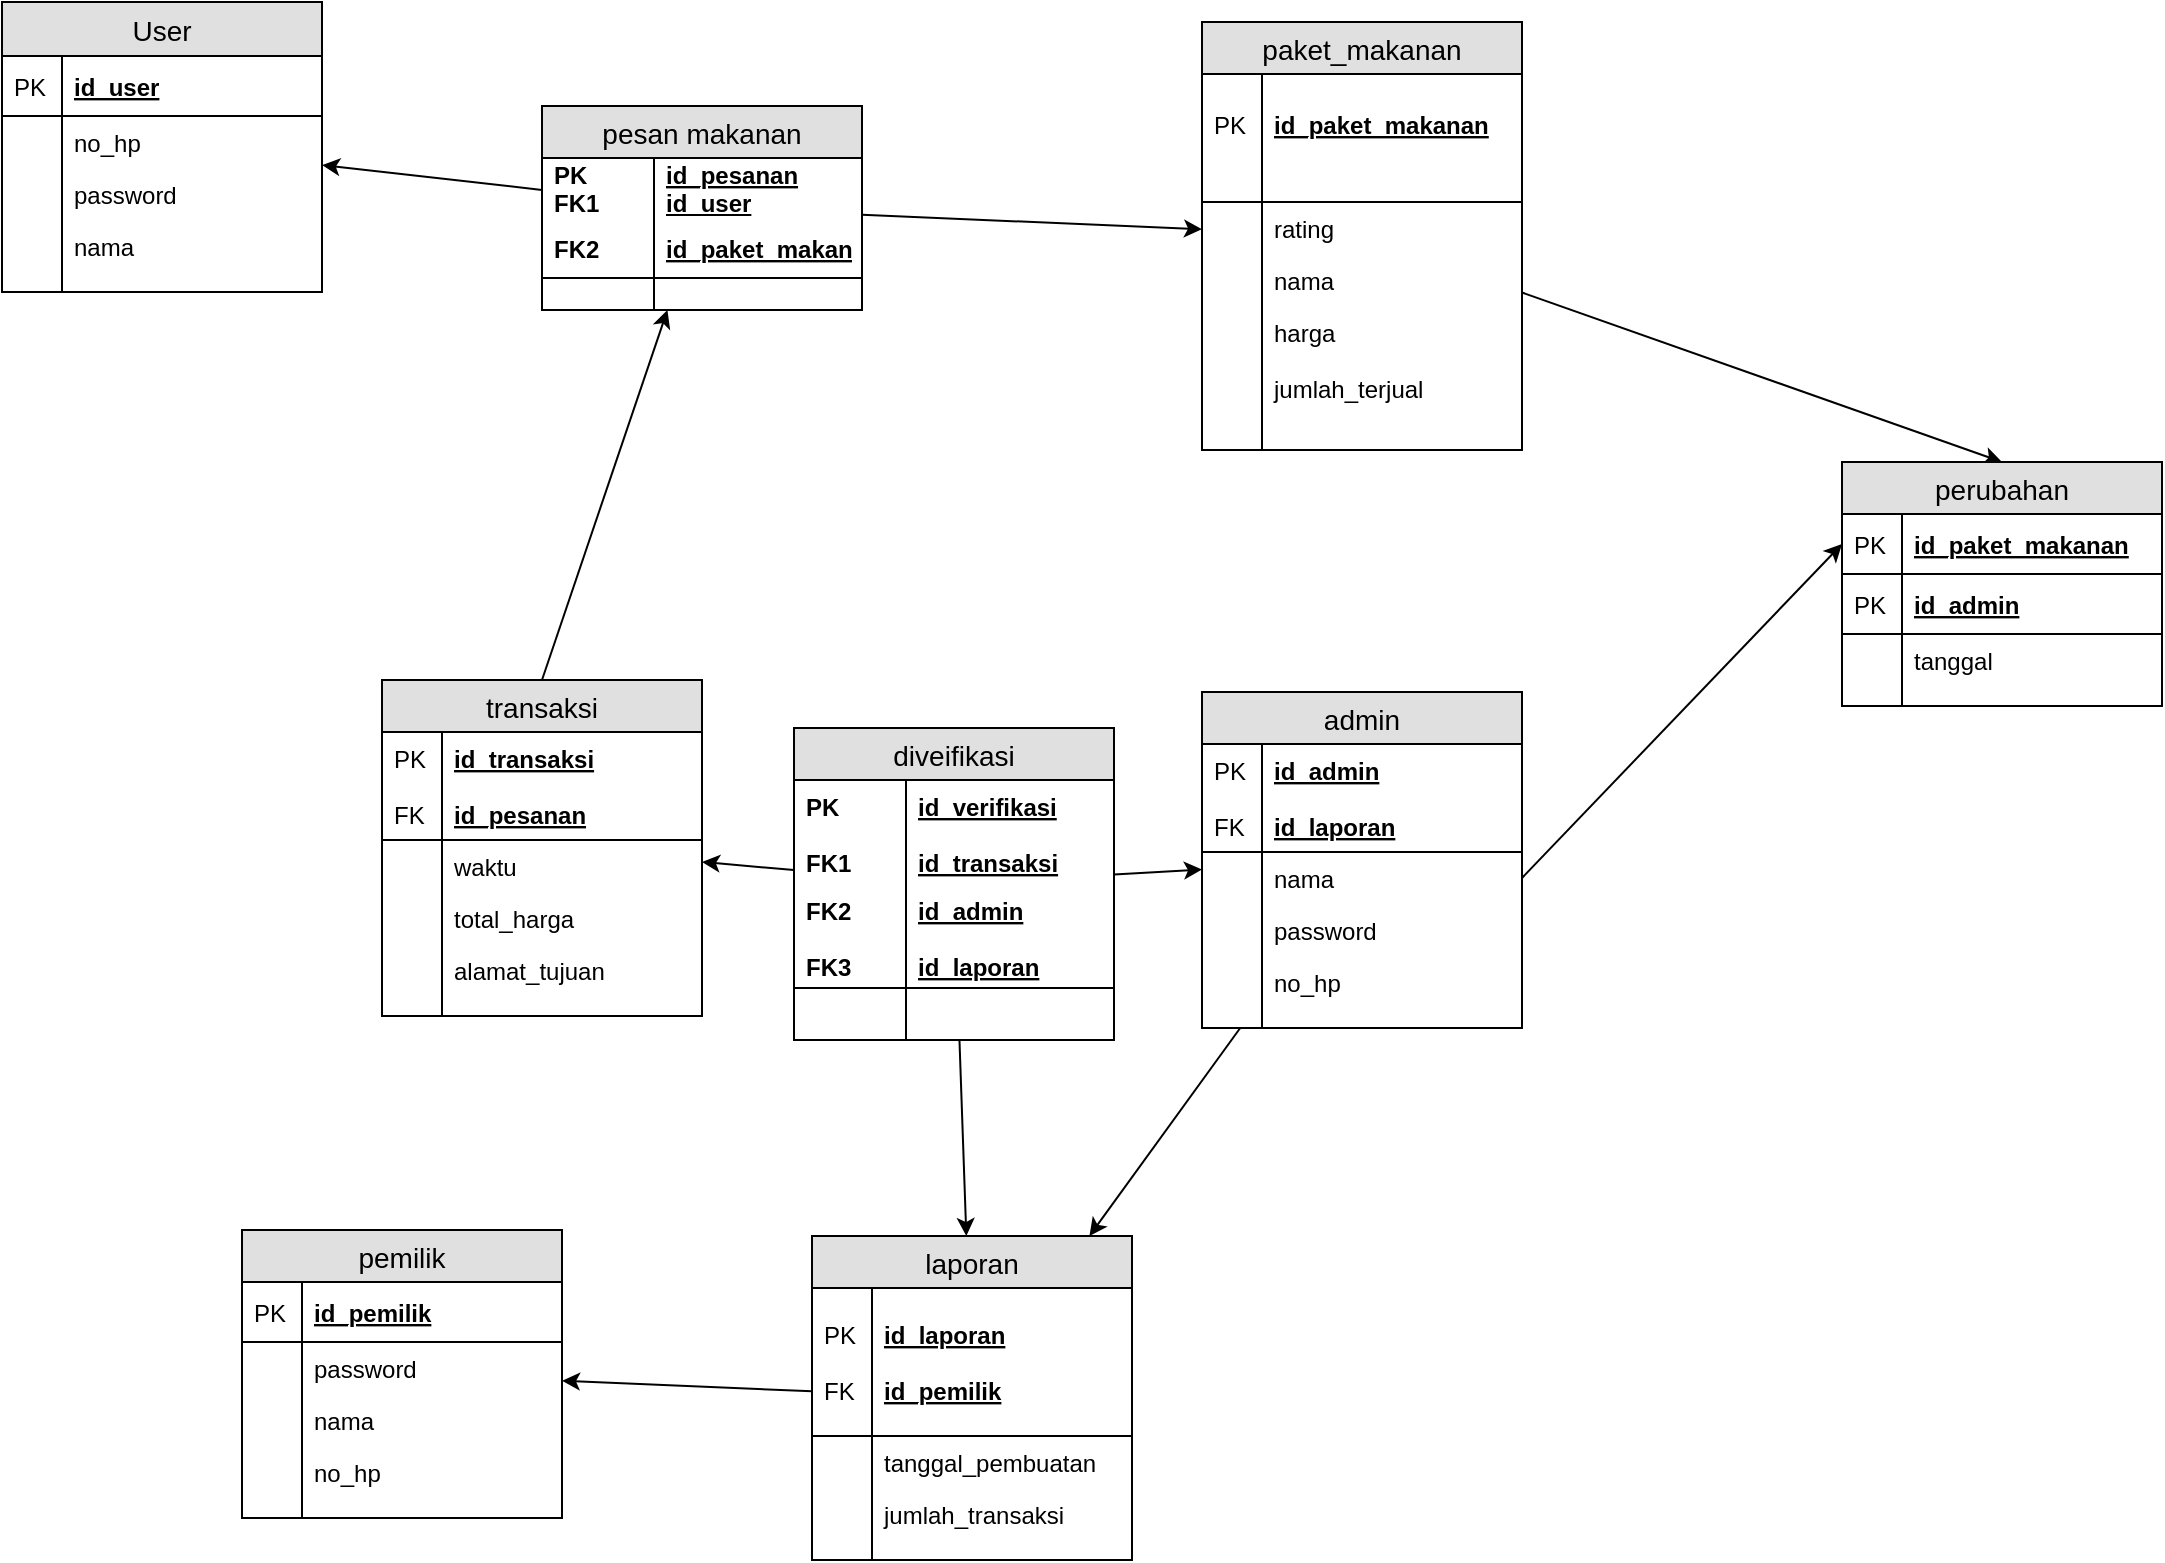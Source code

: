 <mxfile pages="1" version="11.2.3" type="github"><diagram id="24BcEpNHTF1nPLU6-e1_" name="Page-1"><mxGraphModel dx="1662" dy="764" grid="1" gridSize="10" guides="1" tooltips="1" connect="1" arrows="1" fold="1" page="1" pageScale="1" pageWidth="850" pageHeight="1100" math="0" shadow="0"><root><mxCell id="0"/><mxCell id="1" parent="0"/><mxCell id="-14uJ6gHCm7Ei4w43kcx-2" value="User" style="swimlane;fontStyle=0;childLayout=stackLayout;horizontal=1;startSize=27;fillColor=#e0e0e0;horizontalStack=0;resizeParent=1;resizeParentMax=0;resizeLast=0;collapsible=1;marginBottom=0;swimlaneFillColor=#ffffff;align=center;fontSize=14;" parent="1" vertex="1"><mxGeometry x="20" y="120" width="160" height="145" as="geometry"/></mxCell><mxCell id="-14uJ6gHCm7Ei4w43kcx-3" value="id_user" style="shape=partialRectangle;top=0;left=0;right=0;bottom=1;align=left;verticalAlign=middle;fillColor=none;spacingLeft=34;spacingRight=4;overflow=hidden;rotatable=0;points=[[0,0.5],[1,0.5]];portConstraint=eastwest;dropTarget=0;fontStyle=5;fontSize=12;" parent="-14uJ6gHCm7Ei4w43kcx-2" vertex="1"><mxGeometry y="27" width="160" height="30" as="geometry"/></mxCell><mxCell id="-14uJ6gHCm7Ei4w43kcx-4" value="PK" style="shape=partialRectangle;top=0;left=0;bottom=0;fillColor=none;align=left;verticalAlign=middle;spacingLeft=4;spacingRight=4;overflow=hidden;rotatable=0;points=[];portConstraint=eastwest;part=1;fontSize=12;" parent="-14uJ6gHCm7Ei4w43kcx-3" vertex="1" connectable="0"><mxGeometry width="30" height="30" as="geometry"/></mxCell><mxCell id="-14uJ6gHCm7Ei4w43kcx-5" value="no_hp" style="shape=partialRectangle;top=0;left=0;right=0;bottom=0;align=left;verticalAlign=top;fillColor=none;spacingLeft=34;spacingRight=4;overflow=hidden;rotatable=0;points=[[0,0.5],[1,0.5]];portConstraint=eastwest;dropTarget=0;fontSize=12;" parent="-14uJ6gHCm7Ei4w43kcx-2" vertex="1"><mxGeometry y="57" width="160" height="26" as="geometry"/></mxCell><mxCell id="-14uJ6gHCm7Ei4w43kcx-6" value="" style="shape=partialRectangle;top=0;left=0;bottom=0;fillColor=none;align=left;verticalAlign=top;spacingLeft=4;spacingRight=4;overflow=hidden;rotatable=0;points=[];portConstraint=eastwest;part=1;fontSize=12;" parent="-14uJ6gHCm7Ei4w43kcx-5" vertex="1" connectable="0"><mxGeometry width="30" height="26" as="geometry"/></mxCell><mxCell id="-14uJ6gHCm7Ei4w43kcx-7" value="password" style="shape=partialRectangle;top=0;left=0;right=0;bottom=0;align=left;verticalAlign=top;fillColor=none;spacingLeft=34;spacingRight=4;overflow=hidden;rotatable=0;points=[[0,0.5],[1,0.5]];portConstraint=eastwest;dropTarget=0;fontSize=12;" parent="-14uJ6gHCm7Ei4w43kcx-2" vertex="1"><mxGeometry y="83" width="160" height="26" as="geometry"/></mxCell><mxCell id="-14uJ6gHCm7Ei4w43kcx-8" value="" style="shape=partialRectangle;top=0;left=0;bottom=0;fillColor=none;align=left;verticalAlign=top;spacingLeft=4;spacingRight=4;overflow=hidden;rotatable=0;points=[];portConstraint=eastwest;part=1;fontSize=12;" parent="-14uJ6gHCm7Ei4w43kcx-7" vertex="1" connectable="0"><mxGeometry width="30" height="26" as="geometry"/></mxCell><mxCell id="-14uJ6gHCm7Ei4w43kcx-9" value="nama" style="shape=partialRectangle;top=0;left=0;right=0;bottom=0;align=left;verticalAlign=top;fillColor=none;spacingLeft=34;spacingRight=4;overflow=hidden;rotatable=0;points=[[0,0.5],[1,0.5]];portConstraint=eastwest;dropTarget=0;fontSize=12;" parent="-14uJ6gHCm7Ei4w43kcx-2" vertex="1"><mxGeometry y="109" width="160" height="26" as="geometry"/></mxCell><mxCell id="-14uJ6gHCm7Ei4w43kcx-10" value="" style="shape=partialRectangle;top=0;left=0;bottom=0;fillColor=none;align=left;verticalAlign=top;spacingLeft=4;spacingRight=4;overflow=hidden;rotatable=0;points=[];portConstraint=eastwest;part=1;fontSize=12;" parent="-14uJ6gHCm7Ei4w43kcx-9" vertex="1" connectable="0"><mxGeometry width="30" height="26" as="geometry"/></mxCell><mxCell id="-14uJ6gHCm7Ei4w43kcx-11" value="" style="shape=partialRectangle;top=0;left=0;right=0;bottom=0;align=left;verticalAlign=top;fillColor=none;spacingLeft=34;spacingRight=4;overflow=hidden;rotatable=0;points=[[0,0.5],[1,0.5]];portConstraint=eastwest;dropTarget=0;fontSize=12;" parent="-14uJ6gHCm7Ei4w43kcx-2" vertex="1"><mxGeometry y="135" width="160" height="10" as="geometry"/></mxCell><mxCell id="-14uJ6gHCm7Ei4w43kcx-12" value="" style="shape=partialRectangle;top=0;left=0;bottom=0;fillColor=none;align=left;verticalAlign=top;spacingLeft=4;spacingRight=4;overflow=hidden;rotatable=0;points=[];portConstraint=eastwest;part=1;fontSize=12;" parent="-14uJ6gHCm7Ei4w43kcx-11" vertex="1" connectable="0"><mxGeometry width="30" height="10" as="geometry"/></mxCell><mxCell id="-14uJ6gHCm7Ei4w43kcx-13" value="pesan makanan" style="swimlane;fontStyle=0;childLayout=stackLayout;horizontal=1;startSize=26;fillColor=#e0e0e0;horizontalStack=0;resizeParent=1;resizeParentMax=0;resizeLast=0;collapsible=1;marginBottom=0;swimlaneFillColor=#ffffff;align=center;fontSize=14;" parent="1" vertex="1"><mxGeometry x="290" y="172" width="160" height="102" as="geometry"/></mxCell><mxCell id="-14uJ6gHCm7Ei4w43kcx-14" value="id_pesanan&#10;id_user" style="shape=partialRectangle;top=0;left=0;right=0;bottom=0;align=left;verticalAlign=middle;fillColor=none;spacingLeft=60;spacingRight=4;overflow=hidden;rotatable=0;points=[[0,0.5],[1,0.5]];portConstraint=eastwest;dropTarget=0;fontStyle=5;fontSize=12;" parent="-14uJ6gHCm7Ei4w43kcx-13" vertex="1"><mxGeometry y="26" width="160" height="30" as="geometry"/></mxCell><mxCell id="-14uJ6gHCm7Ei4w43kcx-15" value="PK&#10;FK1" style="shape=partialRectangle;fontStyle=1;top=0;left=0;bottom=0;fillColor=none;align=left;verticalAlign=middle;spacingLeft=4;spacingRight=4;overflow=hidden;rotatable=0;points=[];portConstraint=eastwest;part=1;fontSize=12;" parent="-14uJ6gHCm7Ei4w43kcx-14" vertex="1" connectable="0"><mxGeometry width="56" height="30" as="geometry"/></mxCell><mxCell id="-14uJ6gHCm7Ei4w43kcx-16" value="id_paket_makanan" style="shape=partialRectangle;top=0;left=0;right=0;bottom=1;align=left;verticalAlign=middle;fillColor=none;spacingLeft=60;spacingRight=4;overflow=hidden;rotatable=0;points=[[0,0.5],[1,0.5]];portConstraint=eastwest;dropTarget=0;fontStyle=5;fontSize=12;" parent="-14uJ6gHCm7Ei4w43kcx-13" vertex="1"><mxGeometry y="56" width="160" height="30" as="geometry"/></mxCell><mxCell id="-14uJ6gHCm7Ei4w43kcx-17" value="FK2" style="shape=partialRectangle;fontStyle=1;top=0;left=0;bottom=0;fillColor=none;align=left;verticalAlign=middle;spacingLeft=4;spacingRight=4;overflow=hidden;rotatable=0;points=[];portConstraint=eastwest;part=1;fontSize=12;" parent="-14uJ6gHCm7Ei4w43kcx-16" vertex="1" connectable="0"><mxGeometry width="56" height="30" as="geometry"/></mxCell><mxCell id="-14uJ6gHCm7Ei4w43kcx-18" value="" style="shape=partialRectangle;top=0;left=0;right=0;bottom=0;align=left;verticalAlign=top;fillColor=none;spacingLeft=60;spacingRight=4;overflow=hidden;rotatable=0;points=[[0,0.5],[1,0.5]];portConstraint=eastwest;dropTarget=0;fontSize=12;" parent="-14uJ6gHCm7Ei4w43kcx-13" vertex="1"><mxGeometry y="86" width="160" height="16" as="geometry"/></mxCell><mxCell id="-14uJ6gHCm7Ei4w43kcx-19" value="" style="shape=partialRectangle;top=0;left=0;bottom=0;fillColor=none;align=left;verticalAlign=top;spacingLeft=4;spacingRight=4;overflow=hidden;rotatable=0;points=[];portConstraint=eastwest;part=1;fontSize=12;" parent="-14uJ6gHCm7Ei4w43kcx-18" vertex="1" connectable="0"><mxGeometry width="56" height="16" as="geometry"/></mxCell><mxCell id="-14uJ6gHCm7Ei4w43kcx-24" value="paket_makanan" style="swimlane;fontStyle=0;childLayout=stackLayout;horizontal=1;startSize=26;fillColor=#e0e0e0;horizontalStack=0;resizeParent=1;resizeParentMax=0;resizeLast=0;collapsible=1;marginBottom=0;swimlaneFillColor=#ffffff;align=center;fontSize=14;" parent="1" vertex="1"><mxGeometry x="620" y="130" width="160" height="214" as="geometry"/></mxCell><mxCell id="-14uJ6gHCm7Ei4w43kcx-25" value="id_paket_makanan&#10;" style="shape=partialRectangle;top=0;left=0;right=0;bottom=1;align=left;verticalAlign=middle;fillColor=none;spacingLeft=34;spacingRight=4;overflow=hidden;rotatable=0;points=[[0,0.5],[1,0.5]];portConstraint=eastwest;dropTarget=0;fontStyle=5;fontSize=12;" parent="-14uJ6gHCm7Ei4w43kcx-24" vertex="1"><mxGeometry y="26" width="160" height="64" as="geometry"/></mxCell><mxCell id="-14uJ6gHCm7Ei4w43kcx-26" value="PK&#10;" style="shape=partialRectangle;top=0;left=0;bottom=0;fillColor=none;align=left;verticalAlign=middle;spacingLeft=4;spacingRight=4;overflow=hidden;rotatable=0;points=[];portConstraint=eastwest;part=1;fontSize=12;" parent="-14uJ6gHCm7Ei4w43kcx-25" vertex="1" connectable="0"><mxGeometry width="30" height="64" as="geometry"/></mxCell><mxCell id="-14uJ6gHCm7Ei4w43kcx-27" value="rating" style="shape=partialRectangle;top=0;left=0;right=0;bottom=0;align=left;verticalAlign=top;fillColor=none;spacingLeft=34;spacingRight=4;overflow=hidden;rotatable=0;points=[[0,0.5],[1,0.5]];portConstraint=eastwest;dropTarget=0;fontSize=12;" parent="-14uJ6gHCm7Ei4w43kcx-24" vertex="1"><mxGeometry y="90" width="160" height="26" as="geometry"/></mxCell><mxCell id="-14uJ6gHCm7Ei4w43kcx-28" value="" style="shape=partialRectangle;top=0;left=0;bottom=0;fillColor=none;align=left;verticalAlign=top;spacingLeft=4;spacingRight=4;overflow=hidden;rotatable=0;points=[];portConstraint=eastwest;part=1;fontSize=12;" parent="-14uJ6gHCm7Ei4w43kcx-27" vertex="1" connectable="0"><mxGeometry width="30" height="26" as="geometry"/></mxCell><mxCell id="-14uJ6gHCm7Ei4w43kcx-29" value="nama" style="shape=partialRectangle;top=0;left=0;right=0;bottom=0;align=left;verticalAlign=top;fillColor=none;spacingLeft=34;spacingRight=4;overflow=hidden;rotatable=0;points=[[0,0.5],[1,0.5]];portConstraint=eastwest;dropTarget=0;fontSize=12;" parent="-14uJ6gHCm7Ei4w43kcx-24" vertex="1"><mxGeometry y="116" width="160" height="26" as="geometry"/></mxCell><mxCell id="-14uJ6gHCm7Ei4w43kcx-30" value="" style="shape=partialRectangle;top=0;left=0;bottom=0;fillColor=none;align=left;verticalAlign=top;spacingLeft=4;spacingRight=4;overflow=hidden;rotatable=0;points=[];portConstraint=eastwest;part=1;fontSize=12;" parent="-14uJ6gHCm7Ei4w43kcx-29" vertex="1" connectable="0"><mxGeometry width="30" height="26" as="geometry"/></mxCell><mxCell id="-14uJ6gHCm7Ei4w43kcx-31" value="harga&#10;&#10;jumlah_terjual" style="shape=partialRectangle;top=0;left=0;right=0;bottom=0;align=left;verticalAlign=top;fillColor=none;spacingLeft=34;spacingRight=4;overflow=hidden;rotatable=0;points=[[0,0.5],[1,0.5]];portConstraint=eastwest;dropTarget=0;fontSize=12;" parent="-14uJ6gHCm7Ei4w43kcx-24" vertex="1"><mxGeometry y="142" width="160" height="62" as="geometry"/></mxCell><mxCell id="-14uJ6gHCm7Ei4w43kcx-32" value="" style="shape=partialRectangle;top=0;left=0;bottom=0;fillColor=none;align=left;verticalAlign=top;spacingLeft=4;spacingRight=4;overflow=hidden;rotatable=0;points=[];portConstraint=eastwest;part=1;fontSize=12;" parent="-14uJ6gHCm7Ei4w43kcx-31" vertex="1" connectable="0"><mxGeometry width="30" height="62" as="geometry"/></mxCell><mxCell id="-14uJ6gHCm7Ei4w43kcx-33" value="" style="shape=partialRectangle;top=0;left=0;right=0;bottom=0;align=left;verticalAlign=top;fillColor=none;spacingLeft=34;spacingRight=4;overflow=hidden;rotatable=0;points=[[0,0.5],[1,0.5]];portConstraint=eastwest;dropTarget=0;fontSize=12;" parent="-14uJ6gHCm7Ei4w43kcx-24" vertex="1"><mxGeometry y="204" width="160" height="10" as="geometry"/></mxCell><mxCell id="-14uJ6gHCm7Ei4w43kcx-34" value="" style="shape=partialRectangle;top=0;left=0;bottom=0;fillColor=none;align=left;verticalAlign=top;spacingLeft=4;spacingRight=4;overflow=hidden;rotatable=0;points=[];portConstraint=eastwest;part=1;fontSize=12;" parent="-14uJ6gHCm7Ei4w43kcx-33" vertex="1" connectable="0"><mxGeometry width="30" height="10" as="geometry"/></mxCell><mxCell id="-14uJ6gHCm7Ei4w43kcx-37" value="" style="endArrow=classic;html=1;" parent="1" source="-14uJ6gHCm7Ei4w43kcx-13" target="-14uJ6gHCm7Ei4w43kcx-2" edge="1"><mxGeometry width="50" height="50" relative="1" as="geometry"><mxPoint x="20" y="390" as="sourcePoint"/><mxPoint x="70" y="340" as="targetPoint"/></mxGeometry></mxCell><mxCell id="-14uJ6gHCm7Ei4w43kcx-38" value="" style="endArrow=classic;html=1;" parent="1" source="-14uJ6gHCm7Ei4w43kcx-13" target="-14uJ6gHCm7Ei4w43kcx-24" edge="1"><mxGeometry width="50" height="50" relative="1" as="geometry"><mxPoint x="440" y="370" as="sourcePoint"/><mxPoint x="490" y="320" as="targetPoint"/></mxGeometry></mxCell><mxCell id="-14uJ6gHCm7Ei4w43kcx-39" value="transaksi" style="swimlane;fontStyle=0;childLayout=stackLayout;horizontal=1;startSize=26;fillColor=#e0e0e0;horizontalStack=0;resizeParent=1;resizeParentMax=0;resizeLast=0;collapsible=1;marginBottom=0;swimlaneFillColor=#ffffff;align=center;fontSize=14;" parent="1" vertex="1"><mxGeometry x="210" y="459" width="160" height="168" as="geometry"/></mxCell><mxCell id="-14uJ6gHCm7Ei4w43kcx-40" value="id_transaksi&#10;&#10;id_pesanan" style="shape=partialRectangle;top=0;left=0;right=0;bottom=1;align=left;verticalAlign=middle;fillColor=none;spacingLeft=34;spacingRight=4;overflow=hidden;rotatable=0;points=[[0,0.5],[1,0.5]];portConstraint=eastwest;dropTarget=0;fontStyle=5;fontSize=12;" parent="-14uJ6gHCm7Ei4w43kcx-39" vertex="1"><mxGeometry y="26" width="160" height="54" as="geometry"/></mxCell><mxCell id="-14uJ6gHCm7Ei4w43kcx-41" value="PK&#10;&#10;FK" style="shape=partialRectangle;top=0;left=0;bottom=0;fillColor=none;align=left;verticalAlign=middle;spacingLeft=4;spacingRight=4;overflow=hidden;rotatable=0;points=[];portConstraint=eastwest;part=1;fontSize=12;" parent="-14uJ6gHCm7Ei4w43kcx-40" vertex="1" connectable="0"><mxGeometry width="30" height="54" as="geometry"/></mxCell><mxCell id="-14uJ6gHCm7Ei4w43kcx-42" value="waktu" style="shape=partialRectangle;top=0;left=0;right=0;bottom=0;align=left;verticalAlign=top;fillColor=none;spacingLeft=34;spacingRight=4;overflow=hidden;rotatable=0;points=[[0,0.5],[1,0.5]];portConstraint=eastwest;dropTarget=0;fontSize=12;" parent="-14uJ6gHCm7Ei4w43kcx-39" vertex="1"><mxGeometry y="80" width="160" height="26" as="geometry"/></mxCell><mxCell id="-14uJ6gHCm7Ei4w43kcx-43" value="" style="shape=partialRectangle;top=0;left=0;bottom=0;fillColor=none;align=left;verticalAlign=top;spacingLeft=4;spacingRight=4;overflow=hidden;rotatable=0;points=[];portConstraint=eastwest;part=1;fontSize=12;" parent="-14uJ6gHCm7Ei4w43kcx-42" vertex="1" connectable="0"><mxGeometry width="30" height="26" as="geometry"/></mxCell><mxCell id="-14uJ6gHCm7Ei4w43kcx-44" value="total_harga" style="shape=partialRectangle;top=0;left=0;right=0;bottom=0;align=left;verticalAlign=top;fillColor=none;spacingLeft=34;spacingRight=4;overflow=hidden;rotatable=0;points=[[0,0.5],[1,0.5]];portConstraint=eastwest;dropTarget=0;fontSize=12;" parent="-14uJ6gHCm7Ei4w43kcx-39" vertex="1"><mxGeometry y="106" width="160" height="26" as="geometry"/></mxCell><mxCell id="-14uJ6gHCm7Ei4w43kcx-45" value="" style="shape=partialRectangle;top=0;left=0;bottom=0;fillColor=none;align=left;verticalAlign=top;spacingLeft=4;spacingRight=4;overflow=hidden;rotatable=0;points=[];portConstraint=eastwest;part=1;fontSize=12;" parent="-14uJ6gHCm7Ei4w43kcx-44" vertex="1" connectable="0"><mxGeometry width="30" height="26" as="geometry"/></mxCell><mxCell id="-14uJ6gHCm7Ei4w43kcx-46" value="alamat_tujuan" style="shape=partialRectangle;top=0;left=0;right=0;bottom=0;align=left;verticalAlign=top;fillColor=none;spacingLeft=34;spacingRight=4;overflow=hidden;rotatable=0;points=[[0,0.5],[1,0.5]];portConstraint=eastwest;dropTarget=0;fontSize=12;" parent="-14uJ6gHCm7Ei4w43kcx-39" vertex="1"><mxGeometry y="132" width="160" height="26" as="geometry"/></mxCell><mxCell id="-14uJ6gHCm7Ei4w43kcx-47" value="" style="shape=partialRectangle;top=0;left=0;bottom=0;fillColor=none;align=left;verticalAlign=top;spacingLeft=4;spacingRight=4;overflow=hidden;rotatable=0;points=[];portConstraint=eastwest;part=1;fontSize=12;" parent="-14uJ6gHCm7Ei4w43kcx-46" vertex="1" connectable="0"><mxGeometry width="30" height="26" as="geometry"/></mxCell><mxCell id="-14uJ6gHCm7Ei4w43kcx-48" value="" style="shape=partialRectangle;top=0;left=0;right=0;bottom=0;align=left;verticalAlign=top;fillColor=none;spacingLeft=34;spacingRight=4;overflow=hidden;rotatable=0;points=[[0,0.5],[1,0.5]];portConstraint=eastwest;dropTarget=0;fontSize=12;" parent="-14uJ6gHCm7Ei4w43kcx-39" vertex="1"><mxGeometry y="158" width="160" height="10" as="geometry"/></mxCell><mxCell id="-14uJ6gHCm7Ei4w43kcx-49" value="" style="shape=partialRectangle;top=0;left=0;bottom=0;fillColor=none;align=left;verticalAlign=top;spacingLeft=4;spacingRight=4;overflow=hidden;rotatable=0;points=[];portConstraint=eastwest;part=1;fontSize=12;" parent="-14uJ6gHCm7Ei4w43kcx-48" vertex="1" connectable="0"><mxGeometry width="30" height="10" as="geometry"/></mxCell><mxCell id="-14uJ6gHCm7Ei4w43kcx-50" value="" style="endArrow=classic;html=1;exitX=0.5;exitY=0;exitDx=0;exitDy=0;" parent="1" source="-14uJ6gHCm7Ei4w43kcx-39" target="-14uJ6gHCm7Ei4w43kcx-13" edge="1"><mxGeometry width="50" height="50" relative="1" as="geometry"><mxPoint x="350" y="430" as="sourcePoint"/><mxPoint x="400" y="380" as="targetPoint"/></mxGeometry></mxCell><mxCell id="-14uJ6gHCm7Ei4w43kcx-51" value="admin" style="swimlane;fontStyle=0;childLayout=stackLayout;horizontal=1;startSize=26;fillColor=#e0e0e0;horizontalStack=0;resizeParent=1;resizeParentMax=0;resizeLast=0;collapsible=1;marginBottom=0;swimlaneFillColor=#ffffff;align=center;fontSize=14;" parent="1" vertex="1"><mxGeometry x="620" y="465" width="160" height="168" as="geometry"/></mxCell><mxCell id="-14uJ6gHCm7Ei4w43kcx-52" value="id_admin&#10;&#10;id_laporan" style="shape=partialRectangle;top=0;left=0;right=0;bottom=1;align=left;verticalAlign=middle;fillColor=none;spacingLeft=34;spacingRight=4;overflow=hidden;rotatable=0;points=[[0,0.5],[1,0.5]];portConstraint=eastwest;dropTarget=0;fontStyle=5;fontSize=12;" parent="-14uJ6gHCm7Ei4w43kcx-51" vertex="1"><mxGeometry y="26" width="160" height="54" as="geometry"/></mxCell><mxCell id="-14uJ6gHCm7Ei4w43kcx-53" value="PK&#10;&#10;FK" style="shape=partialRectangle;top=0;left=0;bottom=0;fillColor=none;align=left;verticalAlign=middle;spacingLeft=4;spacingRight=4;overflow=hidden;rotatable=0;points=[];portConstraint=eastwest;part=1;fontSize=12;" parent="-14uJ6gHCm7Ei4w43kcx-52" vertex="1" connectable="0"><mxGeometry width="30" height="54" as="geometry"/></mxCell><mxCell id="-14uJ6gHCm7Ei4w43kcx-54" value="nama" style="shape=partialRectangle;top=0;left=0;right=0;bottom=0;align=left;verticalAlign=top;fillColor=none;spacingLeft=34;spacingRight=4;overflow=hidden;rotatable=0;points=[[0,0.5],[1,0.5]];portConstraint=eastwest;dropTarget=0;fontSize=12;" parent="-14uJ6gHCm7Ei4w43kcx-51" vertex="1"><mxGeometry y="80" width="160" height="26" as="geometry"/></mxCell><mxCell id="-14uJ6gHCm7Ei4w43kcx-55" value="" style="shape=partialRectangle;top=0;left=0;bottom=0;fillColor=none;align=left;verticalAlign=top;spacingLeft=4;spacingRight=4;overflow=hidden;rotatable=0;points=[];portConstraint=eastwest;part=1;fontSize=12;" parent="-14uJ6gHCm7Ei4w43kcx-54" vertex="1" connectable="0"><mxGeometry width="30" height="26" as="geometry"/></mxCell><mxCell id="-14uJ6gHCm7Ei4w43kcx-56" value="password" style="shape=partialRectangle;top=0;left=0;right=0;bottom=0;align=left;verticalAlign=top;fillColor=none;spacingLeft=34;spacingRight=4;overflow=hidden;rotatable=0;points=[[0,0.5],[1,0.5]];portConstraint=eastwest;dropTarget=0;fontSize=12;" parent="-14uJ6gHCm7Ei4w43kcx-51" vertex="1"><mxGeometry y="106" width="160" height="26" as="geometry"/></mxCell><mxCell id="-14uJ6gHCm7Ei4w43kcx-57" value="" style="shape=partialRectangle;top=0;left=0;bottom=0;fillColor=none;align=left;verticalAlign=top;spacingLeft=4;spacingRight=4;overflow=hidden;rotatable=0;points=[];portConstraint=eastwest;part=1;fontSize=12;" parent="-14uJ6gHCm7Ei4w43kcx-56" vertex="1" connectable="0"><mxGeometry width="30" height="26" as="geometry"/></mxCell><mxCell id="-14uJ6gHCm7Ei4w43kcx-58" value="no_hp" style="shape=partialRectangle;top=0;left=0;right=0;bottom=0;align=left;verticalAlign=top;fillColor=none;spacingLeft=34;spacingRight=4;overflow=hidden;rotatable=0;points=[[0,0.5],[1,0.5]];portConstraint=eastwest;dropTarget=0;fontSize=12;" parent="-14uJ6gHCm7Ei4w43kcx-51" vertex="1"><mxGeometry y="132" width="160" height="26" as="geometry"/></mxCell><mxCell id="-14uJ6gHCm7Ei4w43kcx-59" value="" style="shape=partialRectangle;top=0;left=0;bottom=0;fillColor=none;align=left;verticalAlign=top;spacingLeft=4;spacingRight=4;overflow=hidden;rotatable=0;points=[];portConstraint=eastwest;part=1;fontSize=12;" parent="-14uJ6gHCm7Ei4w43kcx-58" vertex="1" connectable="0"><mxGeometry width="30" height="26" as="geometry"/></mxCell><mxCell id="-14uJ6gHCm7Ei4w43kcx-60" value="" style="shape=partialRectangle;top=0;left=0;right=0;bottom=0;align=left;verticalAlign=top;fillColor=none;spacingLeft=34;spacingRight=4;overflow=hidden;rotatable=0;points=[[0,0.5],[1,0.5]];portConstraint=eastwest;dropTarget=0;fontSize=12;" parent="-14uJ6gHCm7Ei4w43kcx-51" vertex="1"><mxGeometry y="158" width="160" height="10" as="geometry"/></mxCell><mxCell id="-14uJ6gHCm7Ei4w43kcx-61" value="" style="shape=partialRectangle;top=0;left=0;bottom=0;fillColor=none;align=left;verticalAlign=top;spacingLeft=4;spacingRight=4;overflow=hidden;rotatable=0;points=[];portConstraint=eastwest;part=1;fontSize=12;" parent="-14uJ6gHCm7Ei4w43kcx-60" vertex="1" connectable="0"><mxGeometry width="30" height="10" as="geometry"/></mxCell><mxCell id="-14uJ6gHCm7Ei4w43kcx-62" value="diveifikasi" style="swimlane;fontStyle=0;childLayout=stackLayout;horizontal=1;startSize=26;fillColor=#e0e0e0;horizontalStack=0;resizeParent=1;resizeParentMax=0;resizeLast=0;collapsible=1;marginBottom=0;swimlaneFillColor=#ffffff;align=center;fontSize=14;" parent="1" vertex="1"><mxGeometry x="416" y="483" width="160" height="156" as="geometry"/></mxCell><mxCell id="-14uJ6gHCm7Ei4w43kcx-63" value="id_verifikasi&#10;&#10;id_transaksi" style="shape=partialRectangle;top=0;left=0;right=0;bottom=0;align=left;verticalAlign=middle;fillColor=none;spacingLeft=60;spacingRight=4;overflow=hidden;rotatable=0;points=[[0,0.5],[1,0.5]];portConstraint=eastwest;dropTarget=0;fontStyle=5;fontSize=12;" parent="-14uJ6gHCm7Ei4w43kcx-62" vertex="1"><mxGeometry y="26" width="160" height="54" as="geometry"/></mxCell><mxCell id="-14uJ6gHCm7Ei4w43kcx-64" value="PK&#10;&#10;FK1" style="shape=partialRectangle;fontStyle=1;top=0;left=0;bottom=0;fillColor=none;align=left;verticalAlign=middle;spacingLeft=4;spacingRight=4;overflow=hidden;rotatable=0;points=[];portConstraint=eastwest;part=1;fontSize=12;" parent="-14uJ6gHCm7Ei4w43kcx-63" vertex="1" connectable="0"><mxGeometry width="56" height="54" as="geometry"/></mxCell><mxCell id="-14uJ6gHCm7Ei4w43kcx-65" value="id_admin&#10;&#10;id_laporan" style="shape=partialRectangle;top=0;left=0;right=0;bottom=1;align=left;verticalAlign=middle;fillColor=none;spacingLeft=60;spacingRight=4;overflow=hidden;rotatable=0;points=[[0,0.5],[1,0.5]];portConstraint=eastwest;dropTarget=0;fontStyle=5;fontSize=12;" parent="-14uJ6gHCm7Ei4w43kcx-62" vertex="1"><mxGeometry y="80" width="160" height="50" as="geometry"/></mxCell><mxCell id="-14uJ6gHCm7Ei4w43kcx-66" value="FK2&#10;&#10;FK3" style="shape=partialRectangle;fontStyle=1;top=0;left=0;bottom=0;fillColor=none;align=left;verticalAlign=middle;spacingLeft=4;spacingRight=4;overflow=hidden;rotatable=0;points=[];portConstraint=eastwest;part=1;fontSize=12;" parent="-14uJ6gHCm7Ei4w43kcx-65" vertex="1" connectable="0"><mxGeometry width="56" height="50" as="geometry"/></mxCell><mxCell id="-14uJ6gHCm7Ei4w43kcx-67" value="" style="shape=partialRectangle;top=0;left=0;right=0;bottom=0;align=left;verticalAlign=top;fillColor=none;spacingLeft=60;spacingRight=4;overflow=hidden;rotatable=0;points=[[0,0.5],[1,0.5]];portConstraint=eastwest;dropTarget=0;fontSize=12;" parent="-14uJ6gHCm7Ei4w43kcx-62" vertex="1"><mxGeometry y="130" width="160" height="26" as="geometry"/></mxCell><mxCell id="-14uJ6gHCm7Ei4w43kcx-68" value="" style="shape=partialRectangle;top=0;left=0;bottom=0;fillColor=none;align=left;verticalAlign=top;spacingLeft=4;spacingRight=4;overflow=hidden;rotatable=0;points=[];portConstraint=eastwest;part=1;fontSize=12;" parent="-14uJ6gHCm7Ei4w43kcx-67" vertex="1" connectable="0"><mxGeometry width="56" height="26" as="geometry"/></mxCell><mxCell id="-14uJ6gHCm7Ei4w43kcx-69" value="" style="endArrow=classic;html=1;" parent="1" source="-14uJ6gHCm7Ei4w43kcx-62" target="-14uJ6gHCm7Ei4w43kcx-39" edge="1"><mxGeometry width="50" height="50" relative="1" as="geometry"><mxPoint x="410" y="640" as="sourcePoint"/><mxPoint x="460" y="590" as="targetPoint"/></mxGeometry></mxCell><mxCell id="-14uJ6gHCm7Ei4w43kcx-70" value="" style="endArrow=classic;html=1;" parent="1" source="-14uJ6gHCm7Ei4w43kcx-62" target="-14uJ6gHCm7Ei4w43kcx-51" edge="1"><mxGeometry width="50" height="50" relative="1" as="geometry"><mxPoint x="400" y="710" as="sourcePoint"/><mxPoint x="450" y="660" as="targetPoint"/></mxGeometry></mxCell><mxCell id="-14uJ6gHCm7Ei4w43kcx-71" value="" style="endArrow=classic;html=1;entryX=0.5;entryY=0;entryDx=0;entryDy=0;" parent="1" source="-14uJ6gHCm7Ei4w43kcx-24" target="-14uJ6gHCm7Ei4w43kcx-110" edge="1"><mxGeometry width="50" height="50" relative="1" as="geometry"><mxPoint x="820" y="310" as="sourcePoint"/><mxPoint x="1000" y="287.526" as="targetPoint"/></mxGeometry></mxCell><mxCell id="-14uJ6gHCm7Ei4w43kcx-72" value="pemilik" style="swimlane;fontStyle=0;childLayout=stackLayout;horizontal=1;startSize=26;fillColor=#e0e0e0;horizontalStack=0;resizeParent=1;resizeParentMax=0;resizeLast=0;collapsible=1;marginBottom=0;swimlaneFillColor=#ffffff;align=center;fontSize=14;" parent="1" vertex="1"><mxGeometry x="140" y="734" width="160" height="144" as="geometry"/></mxCell><mxCell id="-14uJ6gHCm7Ei4w43kcx-73" value="id_pemilik" style="shape=partialRectangle;top=0;left=0;right=0;bottom=1;align=left;verticalAlign=middle;fillColor=none;spacingLeft=34;spacingRight=4;overflow=hidden;rotatable=0;points=[[0,0.5],[1,0.5]];portConstraint=eastwest;dropTarget=0;fontStyle=5;fontSize=12;" parent="-14uJ6gHCm7Ei4w43kcx-72" vertex="1"><mxGeometry y="26" width="160" height="30" as="geometry"/></mxCell><mxCell id="-14uJ6gHCm7Ei4w43kcx-74" value="PK" style="shape=partialRectangle;top=0;left=0;bottom=0;fillColor=none;align=left;verticalAlign=middle;spacingLeft=4;spacingRight=4;overflow=hidden;rotatable=0;points=[];portConstraint=eastwest;part=1;fontSize=12;" parent="-14uJ6gHCm7Ei4w43kcx-73" vertex="1" connectable="0"><mxGeometry width="30" height="30" as="geometry"/></mxCell><mxCell id="-14uJ6gHCm7Ei4w43kcx-75" value="password" style="shape=partialRectangle;top=0;left=0;right=0;bottom=0;align=left;verticalAlign=top;fillColor=none;spacingLeft=34;spacingRight=4;overflow=hidden;rotatable=0;points=[[0,0.5],[1,0.5]];portConstraint=eastwest;dropTarget=0;fontSize=12;" parent="-14uJ6gHCm7Ei4w43kcx-72" vertex="1"><mxGeometry y="56" width="160" height="26" as="geometry"/></mxCell><mxCell id="-14uJ6gHCm7Ei4w43kcx-76" value="" style="shape=partialRectangle;top=0;left=0;bottom=0;fillColor=none;align=left;verticalAlign=top;spacingLeft=4;spacingRight=4;overflow=hidden;rotatable=0;points=[];portConstraint=eastwest;part=1;fontSize=12;" parent="-14uJ6gHCm7Ei4w43kcx-75" vertex="1" connectable="0"><mxGeometry width="30" height="26" as="geometry"/></mxCell><mxCell id="-14uJ6gHCm7Ei4w43kcx-77" value="nama" style="shape=partialRectangle;top=0;left=0;right=0;bottom=0;align=left;verticalAlign=top;fillColor=none;spacingLeft=34;spacingRight=4;overflow=hidden;rotatable=0;points=[[0,0.5],[1,0.5]];portConstraint=eastwest;dropTarget=0;fontSize=12;" parent="-14uJ6gHCm7Ei4w43kcx-72" vertex="1"><mxGeometry y="82" width="160" height="26" as="geometry"/></mxCell><mxCell id="-14uJ6gHCm7Ei4w43kcx-78" value="" style="shape=partialRectangle;top=0;left=0;bottom=0;fillColor=none;align=left;verticalAlign=top;spacingLeft=4;spacingRight=4;overflow=hidden;rotatable=0;points=[];portConstraint=eastwest;part=1;fontSize=12;" parent="-14uJ6gHCm7Ei4w43kcx-77" vertex="1" connectable="0"><mxGeometry width="30" height="26" as="geometry"/></mxCell><mxCell id="-14uJ6gHCm7Ei4w43kcx-79" value="no_hp" style="shape=partialRectangle;top=0;left=0;right=0;bottom=0;align=left;verticalAlign=top;fillColor=none;spacingLeft=34;spacingRight=4;overflow=hidden;rotatable=0;points=[[0,0.5],[1,0.5]];portConstraint=eastwest;dropTarget=0;fontSize=12;" parent="-14uJ6gHCm7Ei4w43kcx-72" vertex="1"><mxGeometry y="108" width="160" height="26" as="geometry"/></mxCell><mxCell id="-14uJ6gHCm7Ei4w43kcx-80" value="" style="shape=partialRectangle;top=0;left=0;bottom=0;fillColor=none;align=left;verticalAlign=top;spacingLeft=4;spacingRight=4;overflow=hidden;rotatable=0;points=[];portConstraint=eastwest;part=1;fontSize=12;" parent="-14uJ6gHCm7Ei4w43kcx-79" vertex="1" connectable="0"><mxGeometry width="30" height="26" as="geometry"/></mxCell><mxCell id="-14uJ6gHCm7Ei4w43kcx-81" value="" style="shape=partialRectangle;top=0;left=0;right=0;bottom=0;align=left;verticalAlign=top;fillColor=none;spacingLeft=34;spacingRight=4;overflow=hidden;rotatable=0;points=[[0,0.5],[1,0.5]];portConstraint=eastwest;dropTarget=0;fontSize=12;" parent="-14uJ6gHCm7Ei4w43kcx-72" vertex="1"><mxGeometry y="134" width="160" height="10" as="geometry"/></mxCell><mxCell id="-14uJ6gHCm7Ei4w43kcx-82" value="" style="shape=partialRectangle;top=0;left=0;bottom=0;fillColor=none;align=left;verticalAlign=top;spacingLeft=4;spacingRight=4;overflow=hidden;rotatable=0;points=[];portConstraint=eastwest;part=1;fontSize=12;" parent="-14uJ6gHCm7Ei4w43kcx-81" vertex="1" connectable="0"><mxGeometry width="30" height="10" as="geometry"/></mxCell><mxCell id="-14uJ6gHCm7Ei4w43kcx-83" value="laporan" style="swimlane;fontStyle=0;childLayout=stackLayout;horizontal=1;startSize=26;fillColor=#e0e0e0;horizontalStack=0;resizeParent=1;resizeParentMax=0;resizeLast=0;collapsible=1;marginBottom=0;swimlaneFillColor=#ffffff;align=center;fontSize=14;" parent="1" vertex="1"><mxGeometry x="425" y="737" width="160" height="162" as="geometry"/></mxCell><mxCell id="-14uJ6gHCm7Ei4w43kcx-84" value="id_laporan&#10;&#10;id_pemilik" style="shape=partialRectangle;top=0;left=0;right=0;bottom=1;align=left;verticalAlign=middle;fillColor=none;spacingLeft=34;spacingRight=4;overflow=hidden;rotatable=0;points=[[0,0.5],[1,0.5]];portConstraint=eastwest;dropTarget=0;fontStyle=5;fontSize=12;" parent="-14uJ6gHCm7Ei4w43kcx-83" vertex="1"><mxGeometry y="26" width="160" height="74" as="geometry"/></mxCell><mxCell id="-14uJ6gHCm7Ei4w43kcx-85" value="PK&#10;&#10;FK" style="shape=partialRectangle;top=0;left=0;bottom=0;fillColor=none;align=left;verticalAlign=middle;spacingLeft=4;spacingRight=4;overflow=hidden;rotatable=0;points=[];portConstraint=eastwest;part=1;fontSize=12;" parent="-14uJ6gHCm7Ei4w43kcx-84" vertex="1" connectable="0"><mxGeometry width="30" height="74" as="geometry"/></mxCell><mxCell id="-14uJ6gHCm7Ei4w43kcx-86" value="tanggal_pembuatan" style="shape=partialRectangle;top=0;left=0;right=0;bottom=0;align=left;verticalAlign=top;fillColor=none;spacingLeft=34;spacingRight=4;overflow=hidden;rotatable=0;points=[[0,0.5],[1,0.5]];portConstraint=eastwest;dropTarget=0;fontSize=12;" parent="-14uJ6gHCm7Ei4w43kcx-83" vertex="1"><mxGeometry y="100" width="160" height="26" as="geometry"/></mxCell><mxCell id="-14uJ6gHCm7Ei4w43kcx-87" value="" style="shape=partialRectangle;top=0;left=0;bottom=0;fillColor=none;align=left;verticalAlign=top;spacingLeft=4;spacingRight=4;overflow=hidden;rotatable=0;points=[];portConstraint=eastwest;part=1;fontSize=12;" parent="-14uJ6gHCm7Ei4w43kcx-86" vertex="1" connectable="0"><mxGeometry width="30" height="26" as="geometry"/></mxCell><mxCell id="-14uJ6gHCm7Ei4w43kcx-88" value="jumlah_transaksi" style="shape=partialRectangle;top=0;left=0;right=0;bottom=0;align=left;verticalAlign=top;fillColor=none;spacingLeft=34;spacingRight=4;overflow=hidden;rotatable=0;points=[[0,0.5],[1,0.5]];portConstraint=eastwest;dropTarget=0;fontSize=12;" parent="-14uJ6gHCm7Ei4w43kcx-83" vertex="1"><mxGeometry y="126" width="160" height="26" as="geometry"/></mxCell><mxCell id="-14uJ6gHCm7Ei4w43kcx-89" value="" style="shape=partialRectangle;top=0;left=0;bottom=0;fillColor=none;align=left;verticalAlign=top;spacingLeft=4;spacingRight=4;overflow=hidden;rotatable=0;points=[];portConstraint=eastwest;part=1;fontSize=12;" parent="-14uJ6gHCm7Ei4w43kcx-88" vertex="1" connectable="0"><mxGeometry width="30" height="26" as="geometry"/></mxCell><mxCell id="-14uJ6gHCm7Ei4w43kcx-92" value="" style="shape=partialRectangle;top=0;left=0;right=0;bottom=0;align=left;verticalAlign=top;fillColor=none;spacingLeft=34;spacingRight=4;overflow=hidden;rotatable=0;points=[[0,0.5],[1,0.5]];portConstraint=eastwest;dropTarget=0;fontSize=12;" parent="-14uJ6gHCm7Ei4w43kcx-83" vertex="1"><mxGeometry y="152" width="160" height="10" as="geometry"/></mxCell><mxCell id="-14uJ6gHCm7Ei4w43kcx-93" value="" style="shape=partialRectangle;top=0;left=0;bottom=0;fillColor=none;align=left;verticalAlign=top;spacingLeft=4;spacingRight=4;overflow=hidden;rotatable=0;points=[];portConstraint=eastwest;part=1;fontSize=12;" parent="-14uJ6gHCm7Ei4w43kcx-92" vertex="1" connectable="0"><mxGeometry width="30" height="10" as="geometry"/></mxCell><mxCell id="-14uJ6gHCm7Ei4w43kcx-105" value="" style="endArrow=classic;html=1;exitX=1;exitY=0.5;exitDx=0;exitDy=0;entryX=0;entryY=0.5;entryDx=0;entryDy=0;" parent="1" source="-14uJ6gHCm7Ei4w43kcx-54" target="-14uJ6gHCm7Ei4w43kcx-111" edge="1"><mxGeometry width="50" height="50" relative="1" as="geometry"><mxPoint x="850" y="500" as="sourcePoint"/><mxPoint x="1000" y="304" as="targetPoint"/></mxGeometry></mxCell><mxCell id="-14uJ6gHCm7Ei4w43kcx-110" value="perubahan" style="swimlane;fontStyle=0;childLayout=stackLayout;horizontal=1;startSize=26;fillColor=#e0e0e0;horizontalStack=0;resizeParent=1;resizeParentMax=0;resizeLast=0;collapsible=1;marginBottom=0;swimlaneFillColor=#ffffff;align=center;fontSize=14;" parent="1" vertex="1"><mxGeometry x="940" y="350" width="160" height="122" as="geometry"/></mxCell><mxCell id="-14uJ6gHCm7Ei4w43kcx-111" value="id_paket_makanan" style="shape=partialRectangle;top=0;left=0;right=0;bottom=1;align=left;verticalAlign=middle;fillColor=none;spacingLeft=34;spacingRight=4;overflow=hidden;rotatable=0;points=[[0,0.5],[1,0.5]];portConstraint=eastwest;dropTarget=0;fontStyle=5;fontSize=12;" parent="-14uJ6gHCm7Ei4w43kcx-110" vertex="1"><mxGeometry y="26" width="160" height="30" as="geometry"/></mxCell><mxCell id="-14uJ6gHCm7Ei4w43kcx-112" value="PK" style="shape=partialRectangle;top=0;left=0;bottom=0;fillColor=none;align=left;verticalAlign=middle;spacingLeft=4;spacingRight=4;overflow=hidden;rotatable=0;points=[];portConstraint=eastwest;part=1;fontSize=12;" parent="-14uJ6gHCm7Ei4w43kcx-111" vertex="1" connectable="0"><mxGeometry width="30" height="30" as="geometry"/></mxCell><mxCell id="-14uJ6gHCm7Ei4w43kcx-121" value="id_admin" style="shape=partialRectangle;top=0;left=0;right=0;bottom=1;align=left;verticalAlign=middle;fillColor=none;spacingLeft=34;spacingRight=4;overflow=hidden;rotatable=0;points=[[0,0.5],[1,0.5]];portConstraint=eastwest;dropTarget=0;fontStyle=5;fontSize=12;" parent="-14uJ6gHCm7Ei4w43kcx-110" vertex="1"><mxGeometry y="56" width="160" height="30" as="geometry"/></mxCell><mxCell id="-14uJ6gHCm7Ei4w43kcx-122" value="PK" style="shape=partialRectangle;top=0;left=0;bottom=0;fillColor=none;align=left;verticalAlign=middle;spacingLeft=4;spacingRight=4;overflow=hidden;rotatable=0;points=[];portConstraint=eastwest;part=1;fontSize=12;" parent="-14uJ6gHCm7Ei4w43kcx-121" vertex="1" connectable="0"><mxGeometry width="30" height="30" as="geometry"/></mxCell><mxCell id="-14uJ6gHCm7Ei4w43kcx-113" value="tanggal" style="shape=partialRectangle;top=0;left=0;right=0;bottom=0;align=left;verticalAlign=top;fillColor=none;spacingLeft=34;spacingRight=4;overflow=hidden;rotatable=0;points=[[0,0.5],[1,0.5]];portConstraint=eastwest;dropTarget=0;fontSize=12;" parent="-14uJ6gHCm7Ei4w43kcx-110" vertex="1"><mxGeometry y="86" width="160" height="26" as="geometry"/></mxCell><mxCell id="-14uJ6gHCm7Ei4w43kcx-114" value="" style="shape=partialRectangle;top=0;left=0;bottom=0;fillColor=none;align=left;verticalAlign=top;spacingLeft=4;spacingRight=4;overflow=hidden;rotatable=0;points=[];portConstraint=eastwest;part=1;fontSize=12;" parent="-14uJ6gHCm7Ei4w43kcx-113" vertex="1" connectable="0"><mxGeometry width="30" height="26" as="geometry"/></mxCell><mxCell id="-14uJ6gHCm7Ei4w43kcx-119" value="" style="shape=partialRectangle;top=0;left=0;right=0;bottom=0;align=left;verticalAlign=top;fillColor=none;spacingLeft=34;spacingRight=4;overflow=hidden;rotatable=0;points=[[0,0.5],[1,0.5]];portConstraint=eastwest;dropTarget=0;fontSize=12;" parent="-14uJ6gHCm7Ei4w43kcx-110" vertex="1"><mxGeometry y="112" width="160" height="10" as="geometry"/></mxCell><mxCell id="-14uJ6gHCm7Ei4w43kcx-120" value="" style="shape=partialRectangle;top=0;left=0;bottom=0;fillColor=none;align=left;verticalAlign=top;spacingLeft=4;spacingRight=4;overflow=hidden;rotatable=0;points=[];portConstraint=eastwest;part=1;fontSize=12;" parent="-14uJ6gHCm7Ei4w43kcx-119" vertex="1" connectable="0"><mxGeometry width="30" height="10" as="geometry"/></mxCell><mxCell id="-14uJ6gHCm7Ei4w43kcx-123" value="" style="endArrow=classic;html=1;" parent="1" source="-14uJ6gHCm7Ei4w43kcx-51" target="-14uJ6gHCm7Ei4w43kcx-83" edge="1"><mxGeometry width="50" height="50" relative="1" as="geometry"><mxPoint x="920" y="610" as="sourcePoint"/><mxPoint x="970" y="560" as="targetPoint"/></mxGeometry></mxCell><mxCell id="-14uJ6gHCm7Ei4w43kcx-124" value="" style="endArrow=classic;html=1;" parent="1" source="-14uJ6gHCm7Ei4w43kcx-83" target="-14uJ6gHCm7Ei4w43kcx-72" edge="1"><mxGeometry width="50" height="50" relative="1" as="geometry"><mxPoint x="540" y="770" as="sourcePoint"/><mxPoint x="590" y="720" as="targetPoint"/></mxGeometry></mxCell><mxCell id="CWPDH83GWAt2eFeNk-J0-1" value="" style="endArrow=classic;html=1;" edge="1" parent="1" source="-14uJ6gHCm7Ei4w43kcx-62" target="-14uJ6gHCm7Ei4w43kcx-83"><mxGeometry width="50" height="50" relative="1" as="geometry"><mxPoint x="410" y="720" as="sourcePoint"/><mxPoint x="460" y="670" as="targetPoint"/></mxGeometry></mxCell></root></mxGraphModel></diagram></mxfile>